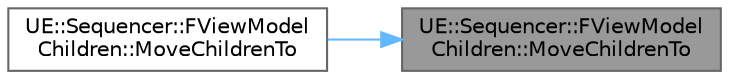 digraph "UE::Sequencer::FViewModelChildren::MoveChildrenTo"
{
 // INTERACTIVE_SVG=YES
 // LATEX_PDF_SIZE
  bgcolor="transparent";
  edge [fontname=Helvetica,fontsize=10,labelfontname=Helvetica,labelfontsize=10];
  node [fontname=Helvetica,fontsize=10,shape=box,height=0.2,width=0.4];
  rankdir="RL";
  Node1 [id="Node000001",label="UE::Sequencer::FViewModel\lChildren::MoveChildrenTo",height=0.2,width=0.4,color="gray40", fillcolor="grey60", style="filled", fontcolor="black",tooltip="Move all these children into the specified destination list, changing parent pointers if necessary."];
  Node1 -> Node2 [id="edge1_Node000001_Node000002",dir="back",color="steelblue1",style="solid",tooltip=" "];
  Node2 [id="Node000002",label="UE::Sequencer::FViewModel\lChildren::MoveChildrenTo",height=0.2,width=0.4,color="grey40", fillcolor="white", style="filled",URL="$d9/dfd/structUE_1_1Sequencer_1_1FViewModelChildren.html#a4b2a995075bc90b7fbb83ad1d8c5411f",tooltip="Invoke a callback on these children, and move them all into the specified destination list,..."];
}
